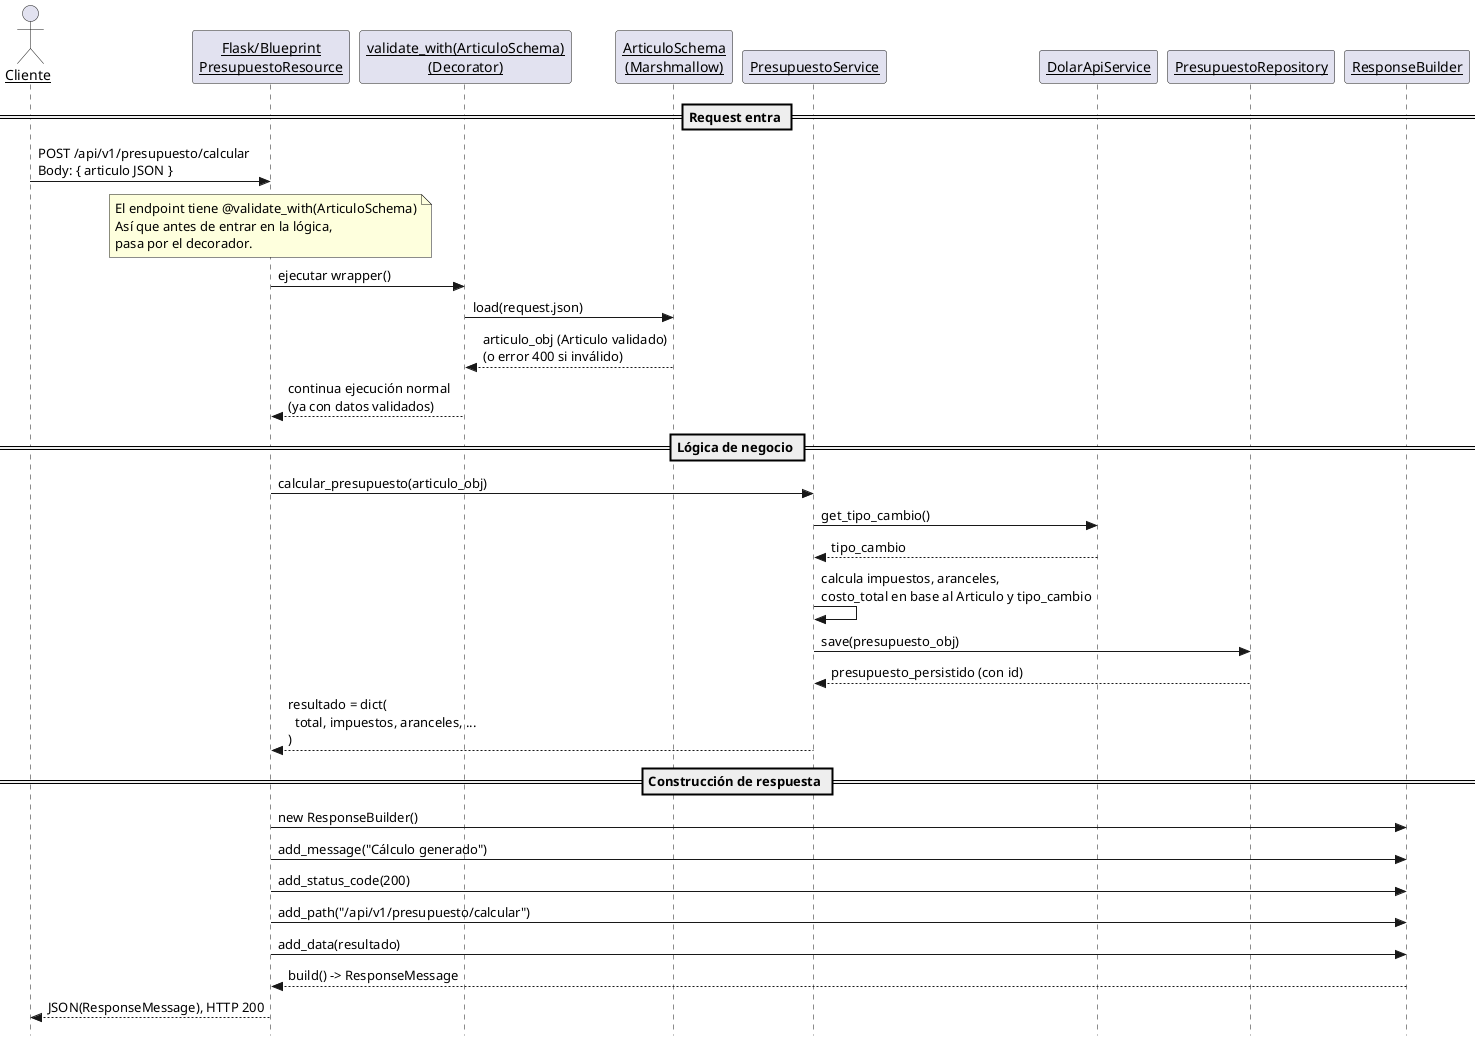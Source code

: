 @startuml
skinparam style strictuml
skinparam sequenceArrowThickness 1
skinparam sequenceParticipant underline

actor Cliente as Client
participant "Flask/Blueprint\nPresupuestoResource" as Controller
participant "validate_with(ArticuloSchema)\n(Decorator)" as Validator
participant "ArticuloSchema\n(Marshmallow)" as Schema
participant "PresupuestoService" as Service
participant "DolarApiService" as Dolar
participant "PresupuestoRepository" as Repo
participant "ResponseBuilder" as Builder

== Request entra ==
Client -> Controller: POST /api/v1/presupuesto/calcular\nBody: { articulo JSON }

note over Controller
El endpoint tiene @validate_with(ArticuloSchema)
Así que antes de entrar en la lógica,
pasa por el decorador.
end note

Controller -> Validator: ejecutar wrapper()
Validator -> Schema: load(request.json)
Schema --> Validator: articulo_obj (Articulo validado)\n(o error 400 si inválido)

Validator --> Controller: continua ejecución normal\n(ya con datos validados)

== Lógica de negocio ==
Controller -> Service: calcular_presupuesto(articulo_obj)

Service -> Dolar: get_tipo_cambio()
Dolar --> Service: tipo_cambio

Service -> Service: calcula impuestos, aranceles,\ncosto_total en base al Articulo y tipo_cambio

Service -> Repo: save(presupuesto_obj)
Repo --> Service: presupuesto_persistido (con id)

Service --> Controller: resultado = dict(\n  total, impuestos, aranceles, ...\n)

== Construcción de respuesta ==
Controller -> Builder: new ResponseBuilder()
Controller -> Builder: add_message("Cálculo generado")
Controller -> Builder: add_status_code(200)
Controller -> Builder: add_path("/api/v1/presupuesto/calcular")
Controller -> Builder: add_data(resultado)
Builder --> Controller: build() -> ResponseMessage

Controller --> Client: JSON(ResponseMessage), HTTP 200

@enduml
